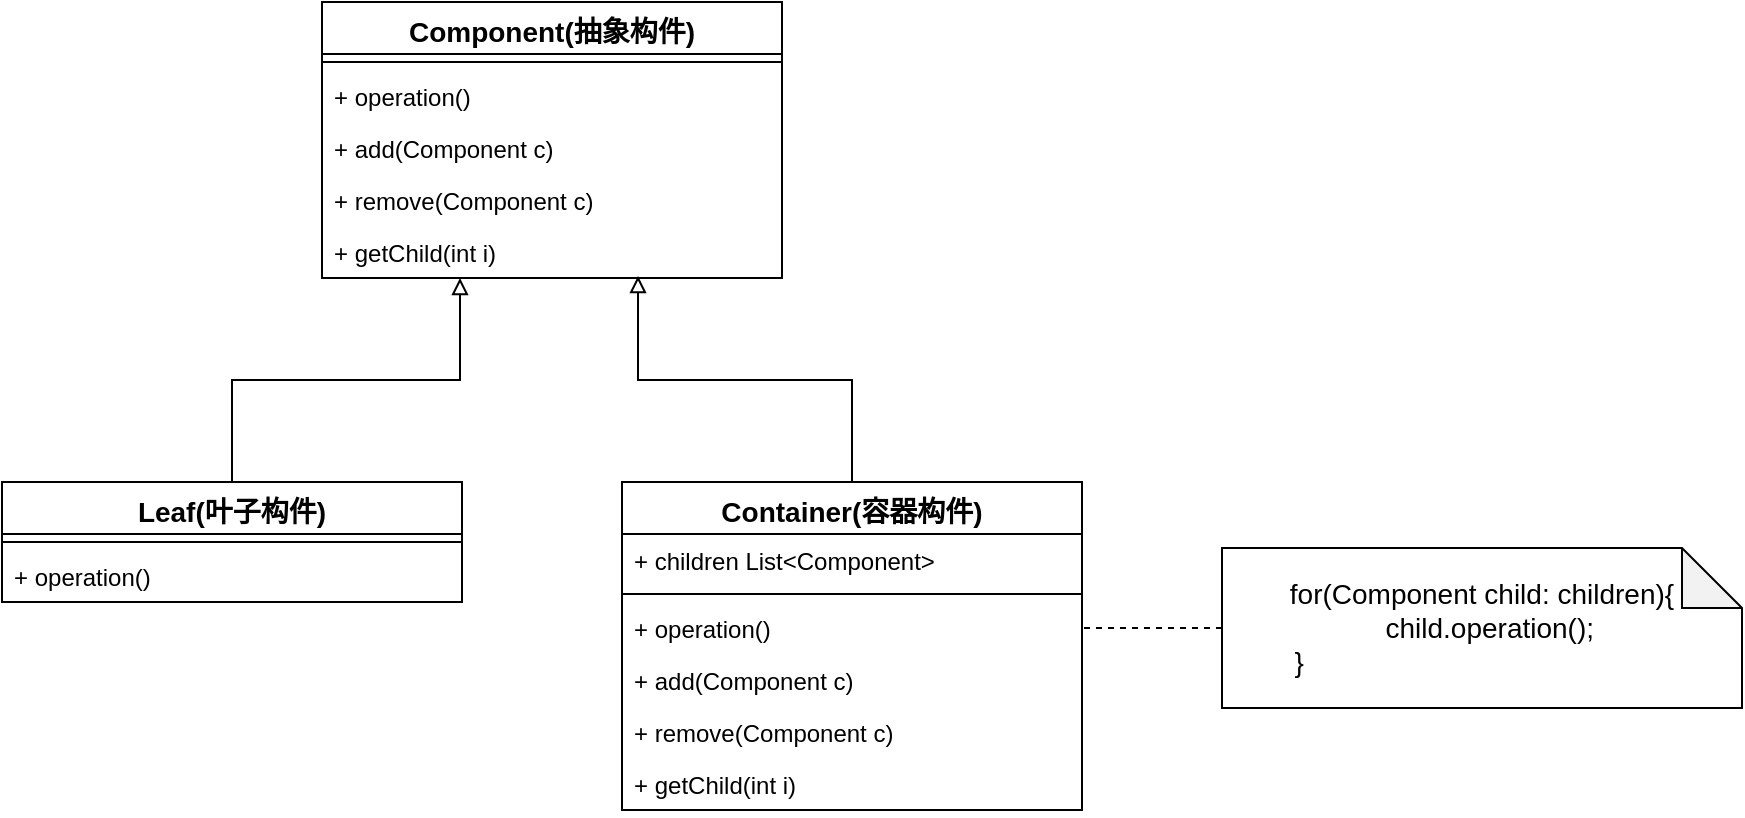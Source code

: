 <mxfile version="15.2.7" type="device"><diagram id="MnX_HnLVq_AZd-PJdPdE" name="第 1 页"><mxGraphModel dx="1024" dy="592" grid="1" gridSize="10" guides="1" tooltips="1" connect="1" arrows="1" fold="1" page="1" pageScale="1" pageWidth="827" pageHeight="1169" math="0" shadow="0"><root><mxCell id="0"/><mxCell id="1" parent="0"/><mxCell id="rRFDBOqoJIZeDjiigGKM-1" value="Component(抽象构件)" style="swimlane;fontStyle=1;align=center;verticalAlign=top;childLayout=stackLayout;horizontal=1;startSize=26;horizontalStack=0;resizeParent=1;resizeParentMax=0;resizeLast=0;collapsible=1;marginBottom=0;fontSize=14;" parent="1" vertex="1"><mxGeometry x="320" y="120" width="230" height="138" as="geometry"/></mxCell><mxCell id="rRFDBOqoJIZeDjiigGKM-3" value="" style="line;strokeWidth=1;fillColor=none;align=left;verticalAlign=middle;spacingTop=-1;spacingLeft=3;spacingRight=3;rotatable=0;labelPosition=right;points=[];portConstraint=eastwest;" parent="rRFDBOqoJIZeDjiigGKM-1" vertex="1"><mxGeometry y="26" width="230" height="8" as="geometry"/></mxCell><mxCell id="rRFDBOqoJIZeDjiigGKM-4" value="+ operation()" style="text;strokeColor=none;fillColor=none;align=left;verticalAlign=top;spacingLeft=4;spacingRight=4;overflow=hidden;rotatable=0;points=[[0,0.5],[1,0.5]];portConstraint=eastwest;" parent="rRFDBOqoJIZeDjiigGKM-1" vertex="1"><mxGeometry y="34" width="230" height="26" as="geometry"/></mxCell><mxCell id="rRFDBOqoJIZeDjiigGKM-5" value="+ add(Component c)" style="text;strokeColor=none;fillColor=none;align=left;verticalAlign=top;spacingLeft=4;spacingRight=4;overflow=hidden;rotatable=0;points=[[0,0.5],[1,0.5]];portConstraint=eastwest;" parent="rRFDBOqoJIZeDjiigGKM-1" vertex="1"><mxGeometry y="60" width="230" height="26" as="geometry"/></mxCell><mxCell id="rRFDBOqoJIZeDjiigGKM-6" value="+ remove(Component c)" style="text;strokeColor=none;fillColor=none;align=left;verticalAlign=top;spacingLeft=4;spacingRight=4;overflow=hidden;rotatable=0;points=[[0,0.5],[1,0.5]];portConstraint=eastwest;" parent="rRFDBOqoJIZeDjiigGKM-1" vertex="1"><mxGeometry y="86" width="230" height="26" as="geometry"/></mxCell><mxCell id="rRFDBOqoJIZeDjiigGKM-7" value="+ getChild(int i)" style="text;strokeColor=none;fillColor=none;align=left;verticalAlign=top;spacingLeft=4;spacingRight=4;overflow=hidden;rotatable=0;points=[[0,0.5],[1,0.5]];portConstraint=eastwest;" parent="rRFDBOqoJIZeDjiigGKM-1" vertex="1"><mxGeometry y="112" width="230" height="26" as="geometry"/></mxCell><mxCell id="rRFDBOqoJIZeDjiigGKM-30" style="edgeStyle=orthogonalEdgeStyle;rounded=0;orthogonalLoop=1;jettySize=auto;html=1;exitX=0.5;exitY=0;exitDx=0;exitDy=0;entryX=0.687;entryY=0.962;entryDx=0;entryDy=0;entryPerimeter=0;fontSize=14;endArrow=block;endFill=0;" parent="1" source="rRFDBOqoJIZeDjiigGKM-8" target="rRFDBOqoJIZeDjiigGKM-7" edge="1"><mxGeometry relative="1" as="geometry"/></mxCell><mxCell id="rRFDBOqoJIZeDjiigGKM-8" value="Container(容器构件)" style="swimlane;fontStyle=1;align=center;verticalAlign=top;childLayout=stackLayout;horizontal=1;startSize=26;horizontalStack=0;resizeParent=1;resizeParentMax=0;resizeLast=0;collapsible=1;marginBottom=0;fontSize=14;" parent="1" vertex="1"><mxGeometry x="470" y="360" width="230" height="164" as="geometry"/></mxCell><mxCell id="rRFDBOqoJIZeDjiigGKM-14" value="+ children List&lt;Component&gt;" style="text;strokeColor=none;fillColor=none;align=left;verticalAlign=top;spacingLeft=4;spacingRight=4;overflow=hidden;rotatable=0;points=[[0,0.5],[1,0.5]];portConstraint=eastwest;" parent="rRFDBOqoJIZeDjiigGKM-8" vertex="1"><mxGeometry y="26" width="230" height="26" as="geometry"/></mxCell><mxCell id="rRFDBOqoJIZeDjiigGKM-9" value="" style="line;strokeWidth=1;fillColor=none;align=left;verticalAlign=middle;spacingTop=-1;spacingLeft=3;spacingRight=3;rotatable=0;labelPosition=right;points=[];portConstraint=eastwest;" parent="rRFDBOqoJIZeDjiigGKM-8" vertex="1"><mxGeometry y="52" width="230" height="8" as="geometry"/></mxCell><mxCell id="rRFDBOqoJIZeDjiigGKM-10" value="+ operation()" style="text;strokeColor=none;fillColor=none;align=left;verticalAlign=top;spacingLeft=4;spacingRight=4;overflow=hidden;rotatable=0;points=[[0,0.5],[1,0.5]];portConstraint=eastwest;" parent="rRFDBOqoJIZeDjiigGKM-8" vertex="1"><mxGeometry y="60" width="230" height="26" as="geometry"/></mxCell><mxCell id="rRFDBOqoJIZeDjiigGKM-11" value="+ add(Component c)" style="text;strokeColor=none;fillColor=none;align=left;verticalAlign=top;spacingLeft=4;spacingRight=4;overflow=hidden;rotatable=0;points=[[0,0.5],[1,0.5]];portConstraint=eastwest;" parent="rRFDBOqoJIZeDjiigGKM-8" vertex="1"><mxGeometry y="86" width="230" height="26" as="geometry"/></mxCell><mxCell id="rRFDBOqoJIZeDjiigGKM-12" value="+ remove(Component c)" style="text;strokeColor=none;fillColor=none;align=left;verticalAlign=top;spacingLeft=4;spacingRight=4;overflow=hidden;rotatable=0;points=[[0,0.5],[1,0.5]];portConstraint=eastwest;" parent="rRFDBOqoJIZeDjiigGKM-8" vertex="1"><mxGeometry y="112" width="230" height="26" as="geometry"/></mxCell><mxCell id="rRFDBOqoJIZeDjiigGKM-13" value="+ getChild(int i)" style="text;strokeColor=none;fillColor=none;align=left;verticalAlign=top;spacingLeft=4;spacingRight=4;overflow=hidden;rotatable=0;points=[[0,0.5],[1,0.5]];portConstraint=eastwest;" parent="rRFDBOqoJIZeDjiigGKM-8" vertex="1"><mxGeometry y="138" width="230" height="26" as="geometry"/></mxCell><mxCell id="rRFDBOqoJIZeDjiigGKM-28" style="edgeStyle=orthogonalEdgeStyle;rounded=0;orthogonalLoop=1;jettySize=auto;html=1;exitX=0.5;exitY=0;exitDx=0;exitDy=0;entryX=0.3;entryY=1;entryDx=0;entryDy=0;entryPerimeter=0;fontSize=14;endArrow=block;endFill=0;" parent="1" source="rRFDBOqoJIZeDjiigGKM-22" target="rRFDBOqoJIZeDjiigGKM-7" edge="1"><mxGeometry relative="1" as="geometry"/></mxCell><mxCell id="rRFDBOqoJIZeDjiigGKM-22" value="Leaf(叶子构件)" style="swimlane;fontStyle=1;align=center;verticalAlign=top;childLayout=stackLayout;horizontal=1;startSize=26;horizontalStack=0;resizeParent=1;resizeParentMax=0;resizeLast=0;collapsible=1;marginBottom=0;fontSize=14;" parent="1" vertex="1"><mxGeometry x="160" y="360" width="230" height="60" as="geometry"/></mxCell><mxCell id="rRFDBOqoJIZeDjiigGKM-23" value="" style="line;strokeWidth=1;fillColor=none;align=left;verticalAlign=middle;spacingTop=-1;spacingLeft=3;spacingRight=3;rotatable=0;labelPosition=right;points=[];portConstraint=eastwest;" parent="rRFDBOqoJIZeDjiigGKM-22" vertex="1"><mxGeometry y="26" width="230" height="8" as="geometry"/></mxCell><mxCell id="rRFDBOqoJIZeDjiigGKM-24" value="+ operation()" style="text;strokeColor=none;fillColor=none;align=left;verticalAlign=top;spacingLeft=4;spacingRight=4;overflow=hidden;rotatable=0;points=[[0,0.5],[1,0.5]];portConstraint=eastwest;" parent="rRFDBOqoJIZeDjiigGKM-22" vertex="1"><mxGeometry y="34" width="230" height="26" as="geometry"/></mxCell><mxCell id="rRFDBOqoJIZeDjiigGKM-32" style="edgeStyle=orthogonalEdgeStyle;rounded=0;orthogonalLoop=1;jettySize=auto;html=1;exitX=0;exitY=0.5;exitDx=0;exitDy=0;exitPerimeter=0;entryX=1;entryY=0.5;entryDx=0;entryDy=0;fontSize=14;endArrow=none;endFill=0;dashed=1;" parent="1" source="rRFDBOqoJIZeDjiigGKM-31" target="rRFDBOqoJIZeDjiigGKM-10" edge="1"><mxGeometry relative="1" as="geometry"/></mxCell><mxCell id="rRFDBOqoJIZeDjiigGKM-31" value="for(Component child: children){&lt;br&gt;&amp;nbsp; child.operation();&lt;br&gt;}&amp;nbsp; &amp;nbsp; &amp;nbsp; &amp;nbsp; &amp;nbsp; &amp;nbsp; &amp;nbsp; &amp;nbsp; &amp;nbsp; &amp;nbsp; &amp;nbsp; &amp;nbsp; &amp;nbsp; &amp;nbsp; &amp;nbsp; &amp;nbsp; &amp;nbsp; &amp;nbsp; &amp;nbsp; &amp;nbsp; &amp;nbsp; &amp;nbsp; &amp;nbsp; &amp;nbsp;" style="shape=note;whiteSpace=wrap;html=1;backgroundOutline=1;darkOpacity=0.05;fontSize=14;" parent="1" vertex="1"><mxGeometry x="770" y="393" width="260" height="80" as="geometry"/></mxCell></root></mxGraphModel></diagram></mxfile>